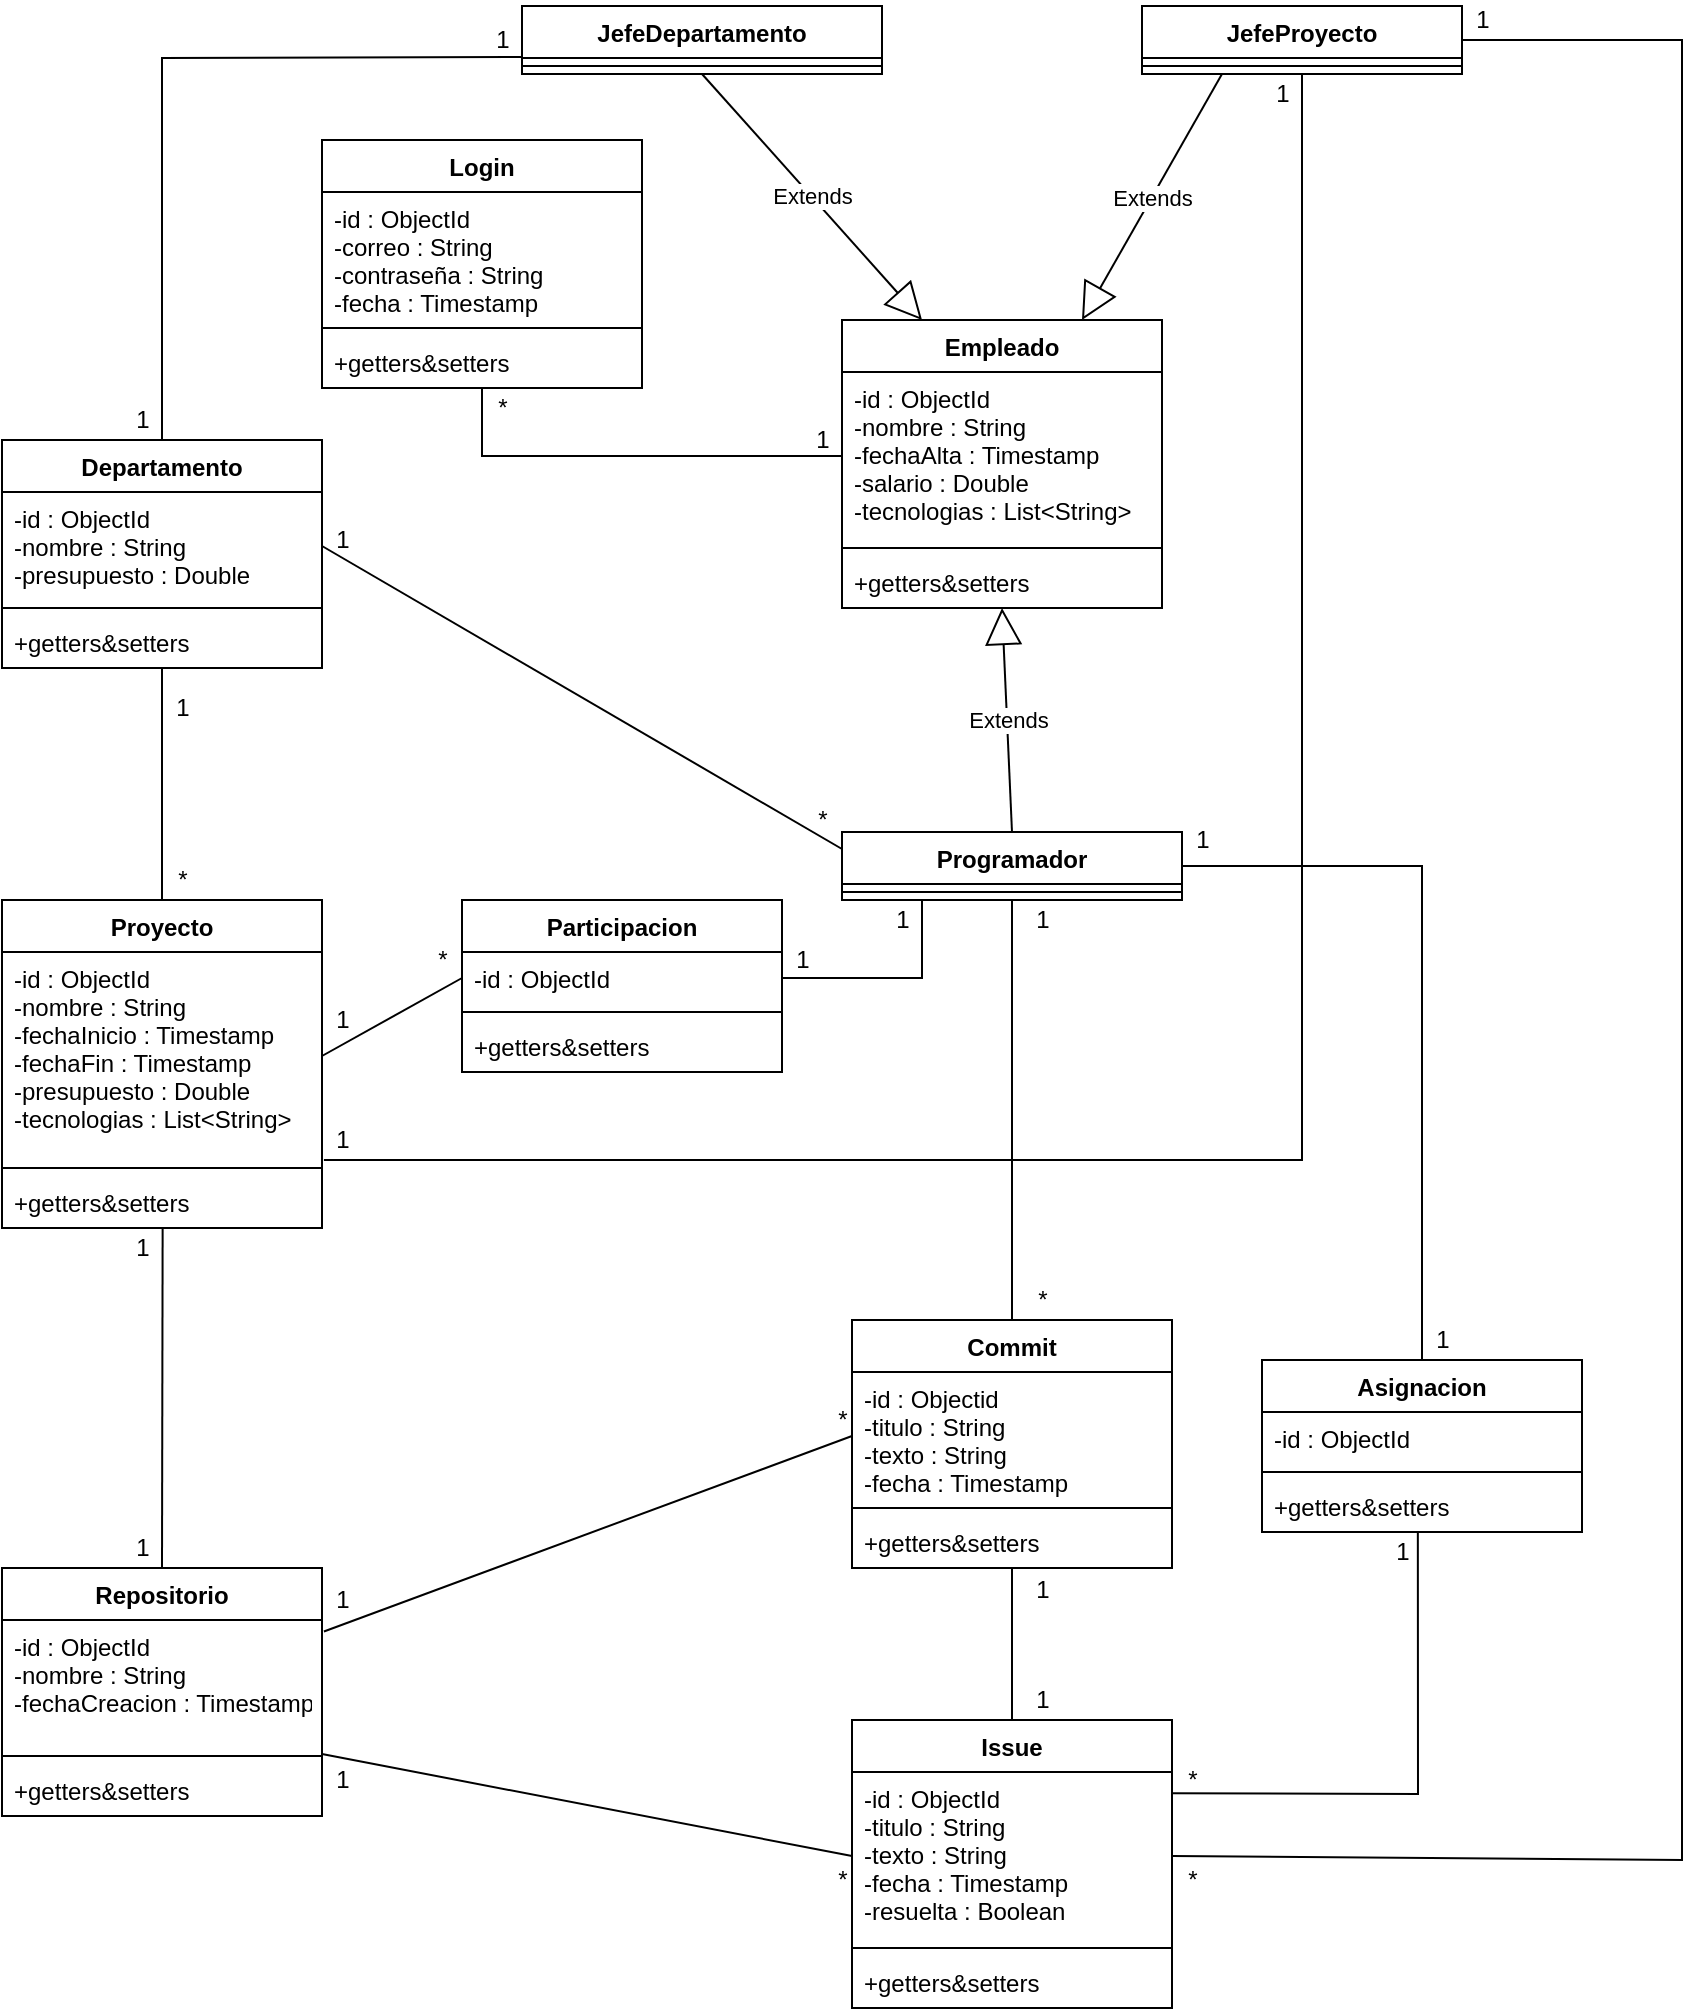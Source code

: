<mxfile version="16.3.0" type="device"><diagram id="6awkEKinRNKF7E7Rf8-H" name="Page-1"><mxGraphModel dx="2556" dy="2297" grid="1" gridSize="10" guides="1" tooltips="1" connect="1" arrows="1" fold="1" page="1" pageScale="1" pageWidth="827" pageHeight="1169" math="0" shadow="0"><root><mxCell id="0"/><mxCell id="1" parent="0"/><mxCell id="YJmdhCVPj8coSrt_KRkf-1" value="Departamento" style="swimlane;fontStyle=1;align=center;verticalAlign=top;childLayout=stackLayout;horizontal=1;startSize=26;horizontalStack=0;resizeParent=1;resizeParentMax=0;resizeLast=0;collapsible=1;marginBottom=0;" parent="1" vertex="1"><mxGeometry x="40" y="10" width="160" height="114" as="geometry"/></mxCell><mxCell id="YJmdhCVPj8coSrt_KRkf-2" value="-id : ObjectId&#xA;-nombre : String&#xA;-presupuesto : Double&#xA;" style="text;strokeColor=none;fillColor=none;align=left;verticalAlign=top;spacingLeft=4;spacingRight=4;overflow=hidden;rotatable=0;points=[[0,0.5],[1,0.5]];portConstraint=eastwest;" parent="YJmdhCVPj8coSrt_KRkf-1" vertex="1"><mxGeometry y="26" width="160" height="54" as="geometry"/></mxCell><mxCell id="YJmdhCVPj8coSrt_KRkf-3" value="" style="line;strokeWidth=1;fillColor=none;align=left;verticalAlign=middle;spacingTop=-1;spacingLeft=3;spacingRight=3;rotatable=0;labelPosition=right;points=[];portConstraint=eastwest;" parent="YJmdhCVPj8coSrt_KRkf-1" vertex="1"><mxGeometry y="80" width="160" height="8" as="geometry"/></mxCell><mxCell id="YJmdhCVPj8coSrt_KRkf-4" value="+getters&amp;setters" style="text;strokeColor=none;fillColor=none;align=left;verticalAlign=top;spacingLeft=4;spacingRight=4;overflow=hidden;rotatable=0;points=[[0,0.5],[1,0.5]];portConstraint=eastwest;" parent="YJmdhCVPj8coSrt_KRkf-1" vertex="1"><mxGeometry y="88" width="160" height="26" as="geometry"/></mxCell><mxCell id="YJmdhCVPj8coSrt_KRkf-9" value="Proyecto" style="swimlane;fontStyle=1;align=center;verticalAlign=top;childLayout=stackLayout;horizontal=1;startSize=26;horizontalStack=0;resizeParent=1;resizeParentMax=0;resizeLast=0;collapsible=1;marginBottom=0;" parent="1" vertex="1"><mxGeometry x="40" y="240" width="160" height="164" as="geometry"/></mxCell><mxCell id="YJmdhCVPj8coSrt_KRkf-10" value="-id : ObjectId&#xA;-nombre : String&#xA;-fechaInicio : Timestamp&#xA;-fechaFin : Timestamp&#xA;-presupuesto : Double&#xA;-tecnologias : List&lt;String&gt;&#xA;&#xA;&#xA;" style="text;strokeColor=none;fillColor=none;align=left;verticalAlign=top;spacingLeft=4;spacingRight=4;overflow=hidden;rotatable=0;points=[[0,0.5],[1,0.5]];portConstraint=eastwest;" parent="YJmdhCVPj8coSrt_KRkf-9" vertex="1"><mxGeometry y="26" width="160" height="104" as="geometry"/></mxCell><mxCell id="YJmdhCVPj8coSrt_KRkf-11" value="" style="line;strokeWidth=1;fillColor=none;align=left;verticalAlign=middle;spacingTop=-1;spacingLeft=3;spacingRight=3;rotatable=0;labelPosition=right;points=[];portConstraint=eastwest;" parent="YJmdhCVPj8coSrt_KRkf-9" vertex="1"><mxGeometry y="130" width="160" height="8" as="geometry"/></mxCell><mxCell id="YJmdhCVPj8coSrt_KRkf-12" value="+getters&amp;setters" style="text;strokeColor=none;fillColor=none;align=left;verticalAlign=top;spacingLeft=4;spacingRight=4;overflow=hidden;rotatable=0;points=[[0,0.5],[1,0.5]];portConstraint=eastwest;" parent="YJmdhCVPj8coSrt_KRkf-9" vertex="1"><mxGeometry y="138" width="160" height="26" as="geometry"/></mxCell><mxCell id="YJmdhCVPj8coSrt_KRkf-21" value="" style="endArrow=none;html=1;rounded=0;entryX=0.5;entryY=1;entryDx=0;entryDy=0;exitX=0.5;exitY=0;exitDx=0;exitDy=0;" parent="1" source="YJmdhCVPj8coSrt_KRkf-9" target="YJmdhCVPj8coSrt_KRkf-1" edge="1"><mxGeometry width="50" height="50" relative="1" as="geometry"><mxPoint x="60" y="210" as="sourcePoint"/><mxPoint x="110" y="160" as="targetPoint"/></mxGeometry></mxCell><mxCell id="YJmdhCVPj8coSrt_KRkf-22" value="1" style="text;html=1;align=center;verticalAlign=middle;resizable=0;points=[];autosize=1;strokeColor=none;fillColor=none;" parent="1" vertex="1"><mxGeometry x="120" y="134" width="20" height="20" as="geometry"/></mxCell><mxCell id="YJmdhCVPj8coSrt_KRkf-23" value="*" style="text;html=1;align=center;verticalAlign=middle;resizable=0;points=[];autosize=1;strokeColor=none;fillColor=none;" parent="1" vertex="1"><mxGeometry x="120" y="220" width="20" height="20" as="geometry"/></mxCell><mxCell id="YJmdhCVPj8coSrt_KRkf-25" value="1" style="text;html=1;align=center;verticalAlign=middle;resizable=0;points=[];autosize=1;strokeColor=none;fillColor=none;" parent="1" vertex="1"><mxGeometry x="100" y="-10" width="20" height="20" as="geometry"/></mxCell><mxCell id="YJmdhCVPj8coSrt_KRkf-30" value="JefeDepartamento" style="swimlane;fontStyle=1;align=center;verticalAlign=top;childLayout=stackLayout;horizontal=1;startSize=26;horizontalStack=0;resizeParent=1;resizeParentMax=0;resizeLast=0;collapsible=1;marginBottom=0;" parent="1" vertex="1"><mxGeometry x="300" y="-207" width="180" height="34" as="geometry"/></mxCell><mxCell id="YJmdhCVPj8coSrt_KRkf-32" value="" style="line;strokeWidth=1;fillColor=none;align=left;verticalAlign=middle;spacingTop=-1;spacingLeft=3;spacingRight=3;rotatable=0;labelPosition=right;points=[];portConstraint=eastwest;" parent="YJmdhCVPj8coSrt_KRkf-30" vertex="1"><mxGeometry y="26" width="180" height="8" as="geometry"/></mxCell><mxCell id="YJmdhCVPj8coSrt_KRkf-35" value="JefeProyecto" style="swimlane;fontStyle=1;align=center;verticalAlign=top;childLayout=stackLayout;horizontal=1;startSize=26;horizontalStack=0;resizeParent=1;resizeParentMax=0;resizeLast=0;collapsible=1;marginBottom=0;" parent="1" vertex="1"><mxGeometry x="610" y="-207" width="160" height="34" as="geometry"/></mxCell><mxCell id="YJmdhCVPj8coSrt_KRkf-37" value="" style="line;strokeWidth=1;fillColor=none;align=left;verticalAlign=middle;spacingTop=-1;spacingLeft=3;spacingRight=3;rotatable=0;labelPosition=right;points=[];portConstraint=eastwest;" parent="YJmdhCVPj8coSrt_KRkf-35" vertex="1"><mxGeometry y="26" width="160" height="8" as="geometry"/></mxCell><mxCell id="YJmdhCVPj8coSrt_KRkf-40" value="Extends" style="endArrow=block;endSize=16;endFill=0;html=1;rounded=0;entryX=0.25;entryY=0;entryDx=0;entryDy=0;exitX=0.5;exitY=1;exitDx=0;exitDy=0;" parent="1" source="YJmdhCVPj8coSrt_KRkf-30" target="YJmdhCVPj8coSrt_KRkf-44" edge="1"><mxGeometry width="160" relative="1" as="geometry"><mxPoint x="416.0" y="-155.996" as="sourcePoint"/><mxPoint x="460" y="-50" as="targetPoint"/><Array as="points"/></mxGeometry></mxCell><mxCell id="YJmdhCVPj8coSrt_KRkf-41" value="Extends" style="endArrow=block;endSize=16;endFill=0;html=1;rounded=0;entryX=0.75;entryY=0;entryDx=0;entryDy=0;exitX=0.25;exitY=1;exitDx=0;exitDy=0;" parent="1" source="YJmdhCVPj8coSrt_KRkf-35" target="YJmdhCVPj8coSrt_KRkf-44" edge="1"><mxGeometry width="160" relative="1" as="geometry"><mxPoint x="660" y="-157.998" as="sourcePoint"/><mxPoint x="570" y="-50" as="targetPoint"/></mxGeometry></mxCell><mxCell id="YJmdhCVPj8coSrt_KRkf-42" value="" style="endArrow=none;html=1;rounded=0;exitX=0.5;exitY=0;exitDx=0;exitDy=0;entryX=0;entryY=0.75;entryDx=0;entryDy=0;" parent="1" source="YJmdhCVPj8coSrt_KRkf-1" target="YJmdhCVPj8coSrt_KRkf-30" edge="1"><mxGeometry width="50" height="50" relative="1" as="geometry"><mxPoint x="130" y="-30" as="sourcePoint"/><mxPoint x="290" y="-181" as="targetPoint"/><Array as="points"><mxPoint x="120" y="-181"/></Array></mxGeometry></mxCell><mxCell id="YJmdhCVPj8coSrt_KRkf-43" value="1" style="text;html=1;align=center;verticalAlign=middle;resizable=0;points=[];autosize=1;strokeColor=none;fillColor=none;" parent="1" vertex="1"><mxGeometry x="280" y="-200" width="20" height="20" as="geometry"/></mxCell><mxCell id="YJmdhCVPj8coSrt_KRkf-44" value="Empleado" style="swimlane;fontStyle=1;align=center;verticalAlign=top;childLayout=stackLayout;horizontal=1;startSize=26;horizontalStack=0;resizeParent=1;resizeParentMax=0;resizeLast=0;collapsible=1;marginBottom=0;" parent="1" vertex="1"><mxGeometry x="460" y="-50" width="160" height="144" as="geometry"/></mxCell><mxCell id="YJmdhCVPj8coSrt_KRkf-45" value="-id : ObjectId&#xA;-nombre : String&#xA;-fechaAlta : Timestamp&#xA;-salario : Double&#xA;-tecnologias : List&lt;String&gt;&#xA;&#xA;&#xA;" style="text;strokeColor=none;fillColor=none;align=left;verticalAlign=top;spacingLeft=4;spacingRight=4;overflow=hidden;rotatable=0;points=[[0,0.5],[1,0.5]];portConstraint=eastwest;" parent="YJmdhCVPj8coSrt_KRkf-44" vertex="1"><mxGeometry y="26" width="160" height="84" as="geometry"/></mxCell><mxCell id="YJmdhCVPj8coSrt_KRkf-46" value="" style="line;strokeWidth=1;fillColor=none;align=left;verticalAlign=middle;spacingTop=-1;spacingLeft=3;spacingRight=3;rotatable=0;labelPosition=right;points=[];portConstraint=eastwest;" parent="YJmdhCVPj8coSrt_KRkf-44" vertex="1"><mxGeometry y="110" width="160" height="8" as="geometry"/></mxCell><mxCell id="YJmdhCVPj8coSrt_KRkf-47" value="+getters&amp;setters" style="text;strokeColor=none;fillColor=none;align=left;verticalAlign=top;spacingLeft=4;spacingRight=4;overflow=hidden;rotatable=0;points=[[0,0.5],[1,0.5]];portConstraint=eastwest;" parent="YJmdhCVPj8coSrt_KRkf-44" vertex="1"><mxGeometry y="118" width="160" height="26" as="geometry"/></mxCell><mxCell id="YJmdhCVPj8coSrt_KRkf-48" value="" style="endArrow=none;html=1;rounded=0;exitX=1.006;exitY=1;exitDx=0;exitDy=0;exitPerimeter=0;entryX=0.5;entryY=1;entryDx=0;entryDy=0;" parent="1" source="YJmdhCVPj8coSrt_KRkf-10" target="YJmdhCVPj8coSrt_KRkf-35" edge="1"><mxGeometry width="50" height="50" relative="1" as="geometry"><mxPoint x="730" y="170" as="sourcePoint"/><mxPoint x="738" y="-160" as="targetPoint"/><Array as="points"><mxPoint x="690" y="370"/></Array></mxGeometry></mxCell><mxCell id="YJmdhCVPj8coSrt_KRkf-49" value="1" style="text;html=1;align=center;verticalAlign=middle;resizable=0;points=[];autosize=1;strokeColor=none;fillColor=none;" parent="1" vertex="1"><mxGeometry x="670" y="-173" width="20" height="20" as="geometry"/></mxCell><mxCell id="YJmdhCVPj8coSrt_KRkf-51" value="1" style="text;html=1;align=center;verticalAlign=middle;resizable=0;points=[];autosize=1;strokeColor=none;fillColor=none;" parent="1" vertex="1"><mxGeometry x="200" y="350" width="20" height="20" as="geometry"/></mxCell><mxCell id="YJmdhCVPj8coSrt_KRkf-52" value="Programador" style="swimlane;fontStyle=1;align=center;verticalAlign=top;childLayout=stackLayout;horizontal=1;startSize=26;horizontalStack=0;resizeParent=1;resizeParentMax=0;resizeLast=0;collapsible=1;marginBottom=0;" parent="1" vertex="1"><mxGeometry x="460" y="206" width="170" height="34" as="geometry"/></mxCell><mxCell id="YJmdhCVPj8coSrt_KRkf-54" value="" style="line;strokeWidth=1;fillColor=none;align=left;verticalAlign=middle;spacingTop=-1;spacingLeft=3;spacingRight=3;rotatable=0;labelPosition=right;points=[];portConstraint=eastwest;" parent="YJmdhCVPj8coSrt_KRkf-52" vertex="1"><mxGeometry y="26" width="170" height="8" as="geometry"/></mxCell><mxCell id="YJmdhCVPj8coSrt_KRkf-56" value="Extends" style="endArrow=block;endSize=16;endFill=0;html=1;rounded=0;entryX=0.5;entryY=1;entryDx=0;entryDy=0;exitX=0.5;exitY=0;exitDx=0;exitDy=0;" parent="1" source="YJmdhCVPj8coSrt_KRkf-52" target="YJmdhCVPj8coSrt_KRkf-44" edge="1"><mxGeometry width="160" relative="1" as="geometry"><mxPoint x="520" y="110" as="sourcePoint"/><mxPoint x="520" y="170" as="targetPoint"/></mxGeometry></mxCell><mxCell id="YJmdhCVPj8coSrt_KRkf-61" value="" style="endArrow=none;html=1;rounded=0;exitX=1;exitY=0.5;exitDx=0;exitDy=0;entryX=0;entryY=0.25;entryDx=0;entryDy=0;" parent="1" source="YJmdhCVPj8coSrt_KRkf-2" target="YJmdhCVPj8coSrt_KRkf-52" edge="1"><mxGeometry width="50" height="50" relative="1" as="geometry"><mxPoint x="390" y="140" as="sourcePoint"/><mxPoint x="458.98" y="199.996" as="targetPoint"/></mxGeometry></mxCell><mxCell id="YJmdhCVPj8coSrt_KRkf-62" value="1" style="text;html=1;align=center;verticalAlign=middle;resizable=0;points=[];autosize=1;strokeColor=none;fillColor=none;" parent="1" vertex="1"><mxGeometry x="200" y="50" width="20" height="20" as="geometry"/></mxCell><mxCell id="YJmdhCVPj8coSrt_KRkf-63" value="*" style="text;html=1;align=center;verticalAlign=middle;resizable=0;points=[];autosize=1;strokeColor=none;fillColor=none;" parent="1" vertex="1"><mxGeometry x="440" y="190" width="20" height="20" as="geometry"/></mxCell><mxCell id="cMeKesGJvq1pyfL8o8vA-1" value="Issue" style="swimlane;fontStyle=1;align=center;verticalAlign=top;childLayout=stackLayout;horizontal=1;startSize=26;horizontalStack=0;resizeParent=1;resizeParentMax=0;resizeLast=0;collapsible=1;marginBottom=0;" parent="1" vertex="1"><mxGeometry x="465" y="650" width="160" height="144" as="geometry"/></mxCell><mxCell id="cMeKesGJvq1pyfL8o8vA-2" value="-id : ObjectId&#xA;-titulo : String&#xA;-texto : String&#xA;-fecha : Timestamp&#xA;-resuelta : Boolean&#xA;" style="text;strokeColor=none;fillColor=none;align=left;verticalAlign=top;spacingLeft=4;spacingRight=4;overflow=hidden;rotatable=0;points=[[0,0.5],[1,0.5]];portConstraint=eastwest;" parent="cMeKesGJvq1pyfL8o8vA-1" vertex="1"><mxGeometry y="26" width="160" height="84" as="geometry"/></mxCell><mxCell id="cMeKesGJvq1pyfL8o8vA-3" value="" style="line;strokeWidth=1;fillColor=none;align=left;verticalAlign=middle;spacingTop=-1;spacingLeft=3;spacingRight=3;rotatable=0;labelPosition=right;points=[];portConstraint=eastwest;" parent="cMeKesGJvq1pyfL8o8vA-1" vertex="1"><mxGeometry y="110" width="160" height="8" as="geometry"/></mxCell><mxCell id="cMeKesGJvq1pyfL8o8vA-4" value="+getters&amp;setters" style="text;strokeColor=none;fillColor=none;align=left;verticalAlign=top;spacingLeft=4;spacingRight=4;overflow=hidden;rotatable=0;points=[[0,0.5],[1,0.5]];portConstraint=eastwest;" parent="cMeKesGJvq1pyfL8o8vA-1" vertex="1"><mxGeometry y="118" width="160" height="26" as="geometry"/></mxCell><mxCell id="cMeKesGJvq1pyfL8o8vA-5" value="Commit" style="swimlane;fontStyle=1;align=center;verticalAlign=top;childLayout=stackLayout;horizontal=1;startSize=26;horizontalStack=0;resizeParent=1;resizeParentMax=0;resizeLast=0;collapsible=1;marginBottom=0;" parent="1" vertex="1"><mxGeometry x="465" y="450" width="160" height="124" as="geometry"/></mxCell><mxCell id="cMeKesGJvq1pyfL8o8vA-6" value="-id : Objectid&#xA;-titulo : String&#xA;-texto : String&#xA;-fecha : Timestamp&#xA;" style="text;strokeColor=none;fillColor=none;align=left;verticalAlign=top;spacingLeft=4;spacingRight=4;overflow=hidden;rotatable=0;points=[[0,0.5],[1,0.5]];portConstraint=eastwest;" parent="cMeKesGJvq1pyfL8o8vA-5" vertex="1"><mxGeometry y="26" width="160" height="64" as="geometry"/></mxCell><mxCell id="cMeKesGJvq1pyfL8o8vA-7" value="" style="line;strokeWidth=1;fillColor=none;align=left;verticalAlign=middle;spacingTop=-1;spacingLeft=3;spacingRight=3;rotatable=0;labelPosition=right;points=[];portConstraint=eastwest;" parent="cMeKesGJvq1pyfL8o8vA-5" vertex="1"><mxGeometry y="90" width="160" height="8" as="geometry"/></mxCell><mxCell id="cMeKesGJvq1pyfL8o8vA-8" value="+getters&amp;setters" style="text;strokeColor=none;fillColor=none;align=left;verticalAlign=top;spacingLeft=4;spacingRight=4;overflow=hidden;rotatable=0;points=[[0,0.5],[1,0.5]];portConstraint=eastwest;" parent="cMeKesGJvq1pyfL8o8vA-5" vertex="1"><mxGeometry y="98" width="160" height="26" as="geometry"/></mxCell><mxCell id="cMeKesGJvq1pyfL8o8vA-10" value="Repositorio" style="swimlane;fontStyle=1;align=center;verticalAlign=top;childLayout=stackLayout;horizontal=1;startSize=26;horizontalStack=0;resizeParent=1;resizeParentMax=0;resizeLast=0;collapsible=1;marginBottom=0;" parent="1" vertex="1"><mxGeometry x="40" y="574" width="160" height="124" as="geometry"/></mxCell><mxCell id="cMeKesGJvq1pyfL8o8vA-11" value="-id : ObjectId&#xA;-nombre : String&#xA;-fechaCreacion : Timestamp&#xA;" style="text;strokeColor=none;fillColor=none;align=left;verticalAlign=top;spacingLeft=4;spacingRight=4;overflow=hidden;rotatable=0;points=[[0,0.5],[1,0.5]];portConstraint=eastwest;" parent="cMeKesGJvq1pyfL8o8vA-10" vertex="1"><mxGeometry y="26" width="160" height="64" as="geometry"/></mxCell><mxCell id="cMeKesGJvq1pyfL8o8vA-12" value="" style="line;strokeWidth=1;fillColor=none;align=left;verticalAlign=middle;spacingTop=-1;spacingLeft=3;spacingRight=3;rotatable=0;labelPosition=right;points=[];portConstraint=eastwest;" parent="cMeKesGJvq1pyfL8o8vA-10" vertex="1"><mxGeometry y="90" width="160" height="8" as="geometry"/></mxCell><mxCell id="cMeKesGJvq1pyfL8o8vA-13" value="+getters&amp;setters" style="text;strokeColor=none;fillColor=none;align=left;verticalAlign=top;spacingLeft=4;spacingRight=4;overflow=hidden;rotatable=0;points=[[0,0.5],[1,0.5]];portConstraint=eastwest;" parent="cMeKesGJvq1pyfL8o8vA-10" vertex="1"><mxGeometry y="98" width="160" height="26" as="geometry"/></mxCell><mxCell id="cMeKesGJvq1pyfL8o8vA-15" value="" style="endArrow=none;html=1;rounded=0;exitX=0.5;exitY=0;exitDx=0;exitDy=0;" parent="1" source="cMeKesGJvq1pyfL8o8vA-1" target="cMeKesGJvq1pyfL8o8vA-8" edge="1"><mxGeometry width="50" height="50" relative="1" as="geometry"><mxPoint x="370" y="660" as="sourcePoint"/><mxPoint x="420" y="610" as="targetPoint"/></mxGeometry></mxCell><mxCell id="cMeKesGJvq1pyfL8o8vA-16" value="1" style="text;html=1;align=center;verticalAlign=middle;resizable=0;points=[];autosize=1;strokeColor=none;fillColor=none;" parent="1" vertex="1"><mxGeometry x="550" y="575" width="20" height="20" as="geometry"/></mxCell><mxCell id="cMeKesGJvq1pyfL8o8vA-17" value="1" style="text;html=1;align=center;verticalAlign=middle;resizable=0;points=[];autosize=1;strokeColor=none;fillColor=none;" parent="1" vertex="1"><mxGeometry x="550" y="630" width="20" height="20" as="geometry"/></mxCell><mxCell id="cMeKesGJvq1pyfL8o8vA-18" value="" style="endArrow=none;html=1;rounded=0;exitX=1;exitY=0.75;exitDx=0;exitDy=0;entryX=0;entryY=0.5;entryDx=0;entryDy=0;" parent="1" source="cMeKesGJvq1pyfL8o8vA-10" target="cMeKesGJvq1pyfL8o8vA-2" edge="1"><mxGeometry width="50" height="50" relative="1" as="geometry"><mxPoint x="265" y="740" as="sourcePoint"/><mxPoint x="315" y="690" as="targetPoint"/></mxGeometry></mxCell><mxCell id="cMeKesGJvq1pyfL8o8vA-19" value="" style="endArrow=none;html=1;rounded=0;exitX=1.006;exitY=0.09;exitDx=0;exitDy=0;exitPerimeter=0;entryX=0;entryY=0.5;entryDx=0;entryDy=0;" parent="1" source="cMeKesGJvq1pyfL8o8vA-11" target="cMeKesGJvq1pyfL8o8vA-6" edge="1"><mxGeometry width="50" height="50" relative="1" as="geometry"><mxPoint x="265" y="575" as="sourcePoint"/><mxPoint x="315" y="525" as="targetPoint"/></mxGeometry></mxCell><mxCell id="cMeKesGJvq1pyfL8o8vA-20" value="" style="endArrow=none;html=1;rounded=0;exitX=0.5;exitY=0;exitDx=0;exitDy=0;entryX=0.502;entryY=0.986;entryDx=0;entryDy=0;entryPerimeter=0;" parent="1" source="cMeKesGJvq1pyfL8o8vA-10" target="YJmdhCVPj8coSrt_KRkf-12" edge="1"><mxGeometry width="50" height="50" relative="1" as="geometry"><mxPoint x="95" y="510" as="sourcePoint"/><mxPoint x="145" y="460" as="targetPoint"/></mxGeometry></mxCell><mxCell id="cMeKesGJvq1pyfL8o8vA-21" value="1" style="text;html=1;align=center;verticalAlign=middle;resizable=0;points=[];autosize=1;strokeColor=none;fillColor=none;" parent="1" vertex="1"><mxGeometry x="100" y="554" width="20" height="20" as="geometry"/></mxCell><mxCell id="cMeKesGJvq1pyfL8o8vA-22" value="1" style="text;html=1;align=center;verticalAlign=middle;resizable=0;points=[];autosize=1;strokeColor=none;fillColor=none;" parent="1" vertex="1"><mxGeometry x="100" y="404" width="20" height="20" as="geometry"/></mxCell><mxCell id="cMeKesGJvq1pyfL8o8vA-23" value="1" style="text;html=1;align=center;verticalAlign=middle;resizable=0;points=[];autosize=1;strokeColor=none;fillColor=none;" parent="1" vertex="1"><mxGeometry x="200" y="580" width="20" height="20" as="geometry"/></mxCell><mxCell id="cMeKesGJvq1pyfL8o8vA-24" value="1" style="text;html=1;align=center;verticalAlign=middle;resizable=0;points=[];autosize=1;strokeColor=none;fillColor=none;" parent="1" vertex="1"><mxGeometry x="200" y="670" width="20" height="20" as="geometry"/></mxCell><mxCell id="cMeKesGJvq1pyfL8o8vA-25" value="&lt;div&gt;*&lt;/div&gt;" style="text;html=1;align=center;verticalAlign=middle;resizable=0;points=[];autosize=1;strokeColor=none;fillColor=none;" parent="1" vertex="1"><mxGeometry x="450" y="490" width="20" height="20" as="geometry"/></mxCell><mxCell id="cMeKesGJvq1pyfL8o8vA-27" value="&lt;div&gt;*&lt;/div&gt;" style="text;html=1;align=center;verticalAlign=middle;resizable=0;points=[];autosize=1;strokeColor=none;fillColor=none;" parent="1" vertex="1"><mxGeometry x="450" y="720" width="20" height="20" as="geometry"/></mxCell><mxCell id="cMeKesGJvq1pyfL8o8vA-28" value="" style="endArrow=none;html=1;rounded=0;entryX=0.5;entryY=1;entryDx=0;entryDy=0;exitX=0.5;exitY=0;exitDx=0;exitDy=0;" parent="1" source="cMeKesGJvq1pyfL8o8vA-5" target="YJmdhCVPj8coSrt_KRkf-52" edge="1"><mxGeometry width="50" height="50" relative="1" as="geometry"><mxPoint x="525" y="360" as="sourcePoint"/><mxPoint x="575" y="310" as="targetPoint"/></mxGeometry></mxCell><mxCell id="cMeKesGJvq1pyfL8o8vA-29" value="*" style="text;html=1;align=center;verticalAlign=middle;resizable=0;points=[];autosize=1;strokeColor=none;fillColor=none;" parent="1" vertex="1"><mxGeometry x="550" y="430" width="20" height="20" as="geometry"/></mxCell><mxCell id="cMeKesGJvq1pyfL8o8vA-30" value="1" style="text;html=1;align=center;verticalAlign=middle;resizable=0;points=[];autosize=1;strokeColor=none;fillColor=none;" parent="1" vertex="1"><mxGeometry x="550" y="240" width="20" height="20" as="geometry"/></mxCell><mxCell id="cMeKesGJvq1pyfL8o8vA-31" value="" style="endArrow=none;html=1;rounded=0;exitX=0.997;exitY=0.126;exitDx=0;exitDy=0;exitPerimeter=0;entryX=0.487;entryY=1.005;entryDx=0;entryDy=0;entryPerimeter=0;" parent="1" source="cMeKesGJvq1pyfL8o8vA-2" target="cMeKesGJvq1pyfL8o8vA-36" edge="1"><mxGeometry width="50" height="50" relative="1" as="geometry"><mxPoint x="650" y="640" as="sourcePoint"/><mxPoint x="770" y="580" as="targetPoint"/><Array as="points"><mxPoint x="748" y="687"/></Array></mxGeometry></mxCell><mxCell id="cMeKesGJvq1pyfL8o8vA-32" value="" style="endArrow=none;html=1;rounded=0;exitX=0.5;exitY=0;exitDx=0;exitDy=0;entryX=1;entryY=0.5;entryDx=0;entryDy=0;" parent="1" source="cMeKesGJvq1pyfL8o8vA-33" target="YJmdhCVPj8coSrt_KRkf-52" edge="1"><mxGeometry width="50" height="50" relative="1" as="geometry"><mxPoint x="690" y="450" as="sourcePoint"/><mxPoint x="740" y="400" as="targetPoint"/><Array as="points"><mxPoint x="750" y="223"/></Array></mxGeometry></mxCell><mxCell id="cMeKesGJvq1pyfL8o8vA-33" value="Asignacion" style="swimlane;fontStyle=1;align=center;verticalAlign=top;childLayout=stackLayout;horizontal=1;startSize=26;horizontalStack=0;resizeParent=1;resizeParentMax=0;resizeLast=0;collapsible=1;marginBottom=0;" parent="1" vertex="1"><mxGeometry x="670" y="470" width="160" height="86" as="geometry"/></mxCell><mxCell id="cMeKesGJvq1pyfL8o8vA-34" value="-id : ObjectId" style="text;strokeColor=none;fillColor=none;align=left;verticalAlign=top;spacingLeft=4;spacingRight=4;overflow=hidden;rotatable=0;points=[[0,0.5],[1,0.5]];portConstraint=eastwest;" parent="cMeKesGJvq1pyfL8o8vA-33" vertex="1"><mxGeometry y="26" width="160" height="26" as="geometry"/></mxCell><mxCell id="cMeKesGJvq1pyfL8o8vA-35" value="" style="line;strokeWidth=1;fillColor=none;align=left;verticalAlign=middle;spacingTop=-1;spacingLeft=3;spacingRight=3;rotatable=0;labelPosition=right;points=[];portConstraint=eastwest;" parent="cMeKesGJvq1pyfL8o8vA-33" vertex="1"><mxGeometry y="52" width="160" height="8" as="geometry"/></mxCell><mxCell id="cMeKesGJvq1pyfL8o8vA-36" value="+getters&amp;setters" style="text;strokeColor=none;fillColor=none;align=left;verticalAlign=top;spacingLeft=4;spacingRight=4;overflow=hidden;rotatable=0;points=[[0,0.5],[1,0.5]];portConstraint=eastwest;" parent="cMeKesGJvq1pyfL8o8vA-33" vertex="1"><mxGeometry y="60" width="160" height="26" as="geometry"/></mxCell><mxCell id="cMeKesGJvq1pyfL8o8vA-37" value="1" style="text;html=1;align=center;verticalAlign=middle;resizable=0;points=[];autosize=1;strokeColor=none;fillColor=none;" parent="1" vertex="1"><mxGeometry x="750" y="450" width="20" height="20" as="geometry"/></mxCell><mxCell id="cMeKesGJvq1pyfL8o8vA-38" value="1" style="text;html=1;align=center;verticalAlign=middle;resizable=0;points=[];autosize=1;strokeColor=none;fillColor=none;" parent="1" vertex="1"><mxGeometry x="630" y="200" width="20" height="20" as="geometry"/></mxCell><mxCell id="cMeKesGJvq1pyfL8o8vA-39" value="*" style="text;html=1;align=center;verticalAlign=middle;resizable=0;points=[];autosize=1;strokeColor=none;fillColor=none;" parent="1" vertex="1"><mxGeometry x="625" y="670" width="20" height="20" as="geometry"/></mxCell><mxCell id="cMeKesGJvq1pyfL8o8vA-41" value="1" style="text;html=1;align=center;verticalAlign=middle;resizable=0;points=[];autosize=1;strokeColor=none;fillColor=none;" parent="1" vertex="1"><mxGeometry x="770" y="-210" width="20" height="20" as="geometry"/></mxCell><mxCell id="cMeKesGJvq1pyfL8o8vA-42" value="" style="endArrow=none;html=1;rounded=0;exitX=1;exitY=0.5;exitDx=0;exitDy=0;entryX=1;entryY=0.5;entryDx=0;entryDy=0;" parent="1" source="cMeKesGJvq1pyfL8o8vA-2" target="YJmdhCVPj8coSrt_KRkf-35" edge="1"><mxGeometry width="50" height="50" relative="1" as="geometry"><mxPoint x="625" y="718" as="sourcePoint"/><mxPoint x="790" y="-190" as="targetPoint"/><Array as="points"><mxPoint x="880" y="720"/><mxPoint x="880" y="-190"/></Array></mxGeometry></mxCell><mxCell id="cMeKesGJvq1pyfL8o8vA-43" value="*" style="text;html=1;align=center;verticalAlign=middle;resizable=0;points=[];autosize=1;strokeColor=none;fillColor=none;" parent="1" vertex="1"><mxGeometry x="625" y="720" width="20" height="20" as="geometry"/></mxCell><mxCell id="cMeKesGJvq1pyfL8o8vA-44" value="1" style="text;html=1;align=center;verticalAlign=middle;resizable=0;points=[];autosize=1;strokeColor=none;fillColor=none;" parent="1" vertex="1"><mxGeometry x="730" y="556" width="20" height="20" as="geometry"/></mxCell><mxCell id="cMeKesGJvq1pyfL8o8vA-45" value="Login" style="swimlane;fontStyle=1;align=center;verticalAlign=top;childLayout=stackLayout;horizontal=1;startSize=26;horizontalStack=0;resizeParent=1;resizeParentMax=0;resizeLast=0;collapsible=1;marginBottom=0;" parent="1" vertex="1"><mxGeometry x="200" y="-140" width="160" height="124" as="geometry"/></mxCell><mxCell id="cMeKesGJvq1pyfL8o8vA-46" value="-id : ObjectId&#xA;-correo : String&#xA;-contraseña : String&#xA;-fecha : Timestamp&#xA;" style="text;strokeColor=none;fillColor=none;align=left;verticalAlign=top;spacingLeft=4;spacingRight=4;overflow=hidden;rotatable=0;points=[[0,0.5],[1,0.5]];portConstraint=eastwest;" parent="cMeKesGJvq1pyfL8o8vA-45" vertex="1"><mxGeometry y="26" width="160" height="64" as="geometry"/></mxCell><mxCell id="cMeKesGJvq1pyfL8o8vA-47" value="" style="line;strokeWidth=1;fillColor=none;align=left;verticalAlign=middle;spacingTop=-1;spacingLeft=3;spacingRight=3;rotatable=0;labelPosition=right;points=[];portConstraint=eastwest;" parent="cMeKesGJvq1pyfL8o8vA-45" vertex="1"><mxGeometry y="90" width="160" height="8" as="geometry"/></mxCell><mxCell id="cMeKesGJvq1pyfL8o8vA-48" value="+getters&amp;setters" style="text;strokeColor=none;fillColor=none;align=left;verticalAlign=top;spacingLeft=4;spacingRight=4;overflow=hidden;rotatable=0;points=[[0,0.5],[1,0.5]];portConstraint=eastwest;" parent="cMeKesGJvq1pyfL8o8vA-45" vertex="1"><mxGeometry y="98" width="160" height="26" as="geometry"/></mxCell><mxCell id="cMeKesGJvq1pyfL8o8vA-50" value="" style="endArrow=none;html=1;rounded=0;entryX=0;entryY=0.5;entryDx=0;entryDy=0;exitX=0.5;exitY=1;exitDx=0;exitDy=0;" parent="1" source="cMeKesGJvq1pyfL8o8vA-45" target="YJmdhCVPj8coSrt_KRkf-45" edge="1"><mxGeometry width="50" height="50" relative="1" as="geometry"><mxPoint x="330" y="85" as="sourcePoint"/><mxPoint x="380" y="35" as="targetPoint"/><Array as="points"><mxPoint x="280" y="18"/></Array></mxGeometry></mxCell><mxCell id="cMeKesGJvq1pyfL8o8vA-51" value="1" style="text;html=1;align=center;verticalAlign=middle;resizable=0;points=[];autosize=1;strokeColor=none;fillColor=none;" parent="1" vertex="1"><mxGeometry x="440" width="20" height="20" as="geometry"/></mxCell><mxCell id="cMeKesGJvq1pyfL8o8vA-52" value="*" style="text;html=1;align=center;verticalAlign=middle;resizable=0;points=[];autosize=1;strokeColor=none;fillColor=none;" parent="1" vertex="1"><mxGeometry x="280" y="-16" width="20" height="20" as="geometry"/></mxCell><mxCell id="wCKAqlXqbp-NpzSR4CN_-1" value="Participacion" style="swimlane;fontStyle=1;align=center;verticalAlign=top;childLayout=stackLayout;horizontal=1;startSize=26;horizontalStack=0;resizeParent=1;resizeParentMax=0;resizeLast=0;collapsible=1;marginBottom=0;" vertex="1" parent="1"><mxGeometry x="270" y="240" width="160" height="86" as="geometry"/></mxCell><mxCell id="wCKAqlXqbp-NpzSR4CN_-2" value="-id : ObjectId" style="text;strokeColor=none;fillColor=none;align=left;verticalAlign=top;spacingLeft=4;spacingRight=4;overflow=hidden;rotatable=0;points=[[0,0.5],[1,0.5]];portConstraint=eastwest;" vertex="1" parent="wCKAqlXqbp-NpzSR4CN_-1"><mxGeometry y="26" width="160" height="26" as="geometry"/></mxCell><mxCell id="wCKAqlXqbp-NpzSR4CN_-3" value="" style="line;strokeWidth=1;fillColor=none;align=left;verticalAlign=middle;spacingTop=-1;spacingLeft=3;spacingRight=3;rotatable=0;labelPosition=right;points=[];portConstraint=eastwest;" vertex="1" parent="wCKAqlXqbp-NpzSR4CN_-1"><mxGeometry y="52" width="160" height="8" as="geometry"/></mxCell><mxCell id="wCKAqlXqbp-NpzSR4CN_-4" value="+getters&amp;setters" style="text;strokeColor=none;fillColor=none;align=left;verticalAlign=top;spacingLeft=4;spacingRight=4;overflow=hidden;rotatable=0;points=[[0,0.5],[1,0.5]];portConstraint=eastwest;" vertex="1" parent="wCKAqlXqbp-NpzSR4CN_-1"><mxGeometry y="60" width="160" height="26" as="geometry"/></mxCell><mxCell id="wCKAqlXqbp-NpzSR4CN_-5" value="" style="endArrow=none;html=1;rounded=0;exitX=1;exitY=0.5;exitDx=0;exitDy=0;" edge="1" parent="1" source="wCKAqlXqbp-NpzSR4CN_-2"><mxGeometry width="50" height="50" relative="1" as="geometry"><mxPoint x="450" y="298" as="sourcePoint"/><mxPoint x="500" y="240" as="targetPoint"/><Array as="points"><mxPoint x="500" y="279"/></Array></mxGeometry></mxCell><mxCell id="wCKAqlXqbp-NpzSR4CN_-6" value="" style="endArrow=none;html=1;rounded=0;exitX=1;exitY=0.5;exitDx=0;exitDy=0;entryX=0;entryY=0.5;entryDx=0;entryDy=0;" edge="1" parent="1" source="YJmdhCVPj8coSrt_KRkf-10" target="wCKAqlXqbp-NpzSR4CN_-2"><mxGeometry width="50" height="50" relative="1" as="geometry"><mxPoint x="230" y="225" as="sourcePoint"/><mxPoint x="280" y="175" as="targetPoint"/></mxGeometry></mxCell><mxCell id="wCKAqlXqbp-NpzSR4CN_-7" value="1" style="text;html=1;align=center;verticalAlign=middle;resizable=0;points=[];autosize=1;strokeColor=none;fillColor=none;" vertex="1" parent="1"><mxGeometry x="200" y="290" width="20" height="20" as="geometry"/></mxCell><mxCell id="wCKAqlXqbp-NpzSR4CN_-8" value="*" style="text;html=1;align=center;verticalAlign=middle;resizable=0;points=[];autosize=1;strokeColor=none;fillColor=none;" vertex="1" parent="1"><mxGeometry x="250" y="260" width="20" height="20" as="geometry"/></mxCell><mxCell id="wCKAqlXqbp-NpzSR4CN_-9" value="1" style="text;html=1;align=center;verticalAlign=middle;resizable=0;points=[];autosize=1;strokeColor=none;fillColor=none;" vertex="1" parent="1"><mxGeometry x="430" y="260" width="20" height="20" as="geometry"/></mxCell><mxCell id="wCKAqlXqbp-NpzSR4CN_-10" value="1" style="text;html=1;align=center;verticalAlign=middle;resizable=0;points=[];autosize=1;strokeColor=none;fillColor=none;" vertex="1" parent="1"><mxGeometry x="480" y="240" width="20" height="20" as="geometry"/></mxCell></root></mxGraphModel></diagram></mxfile>